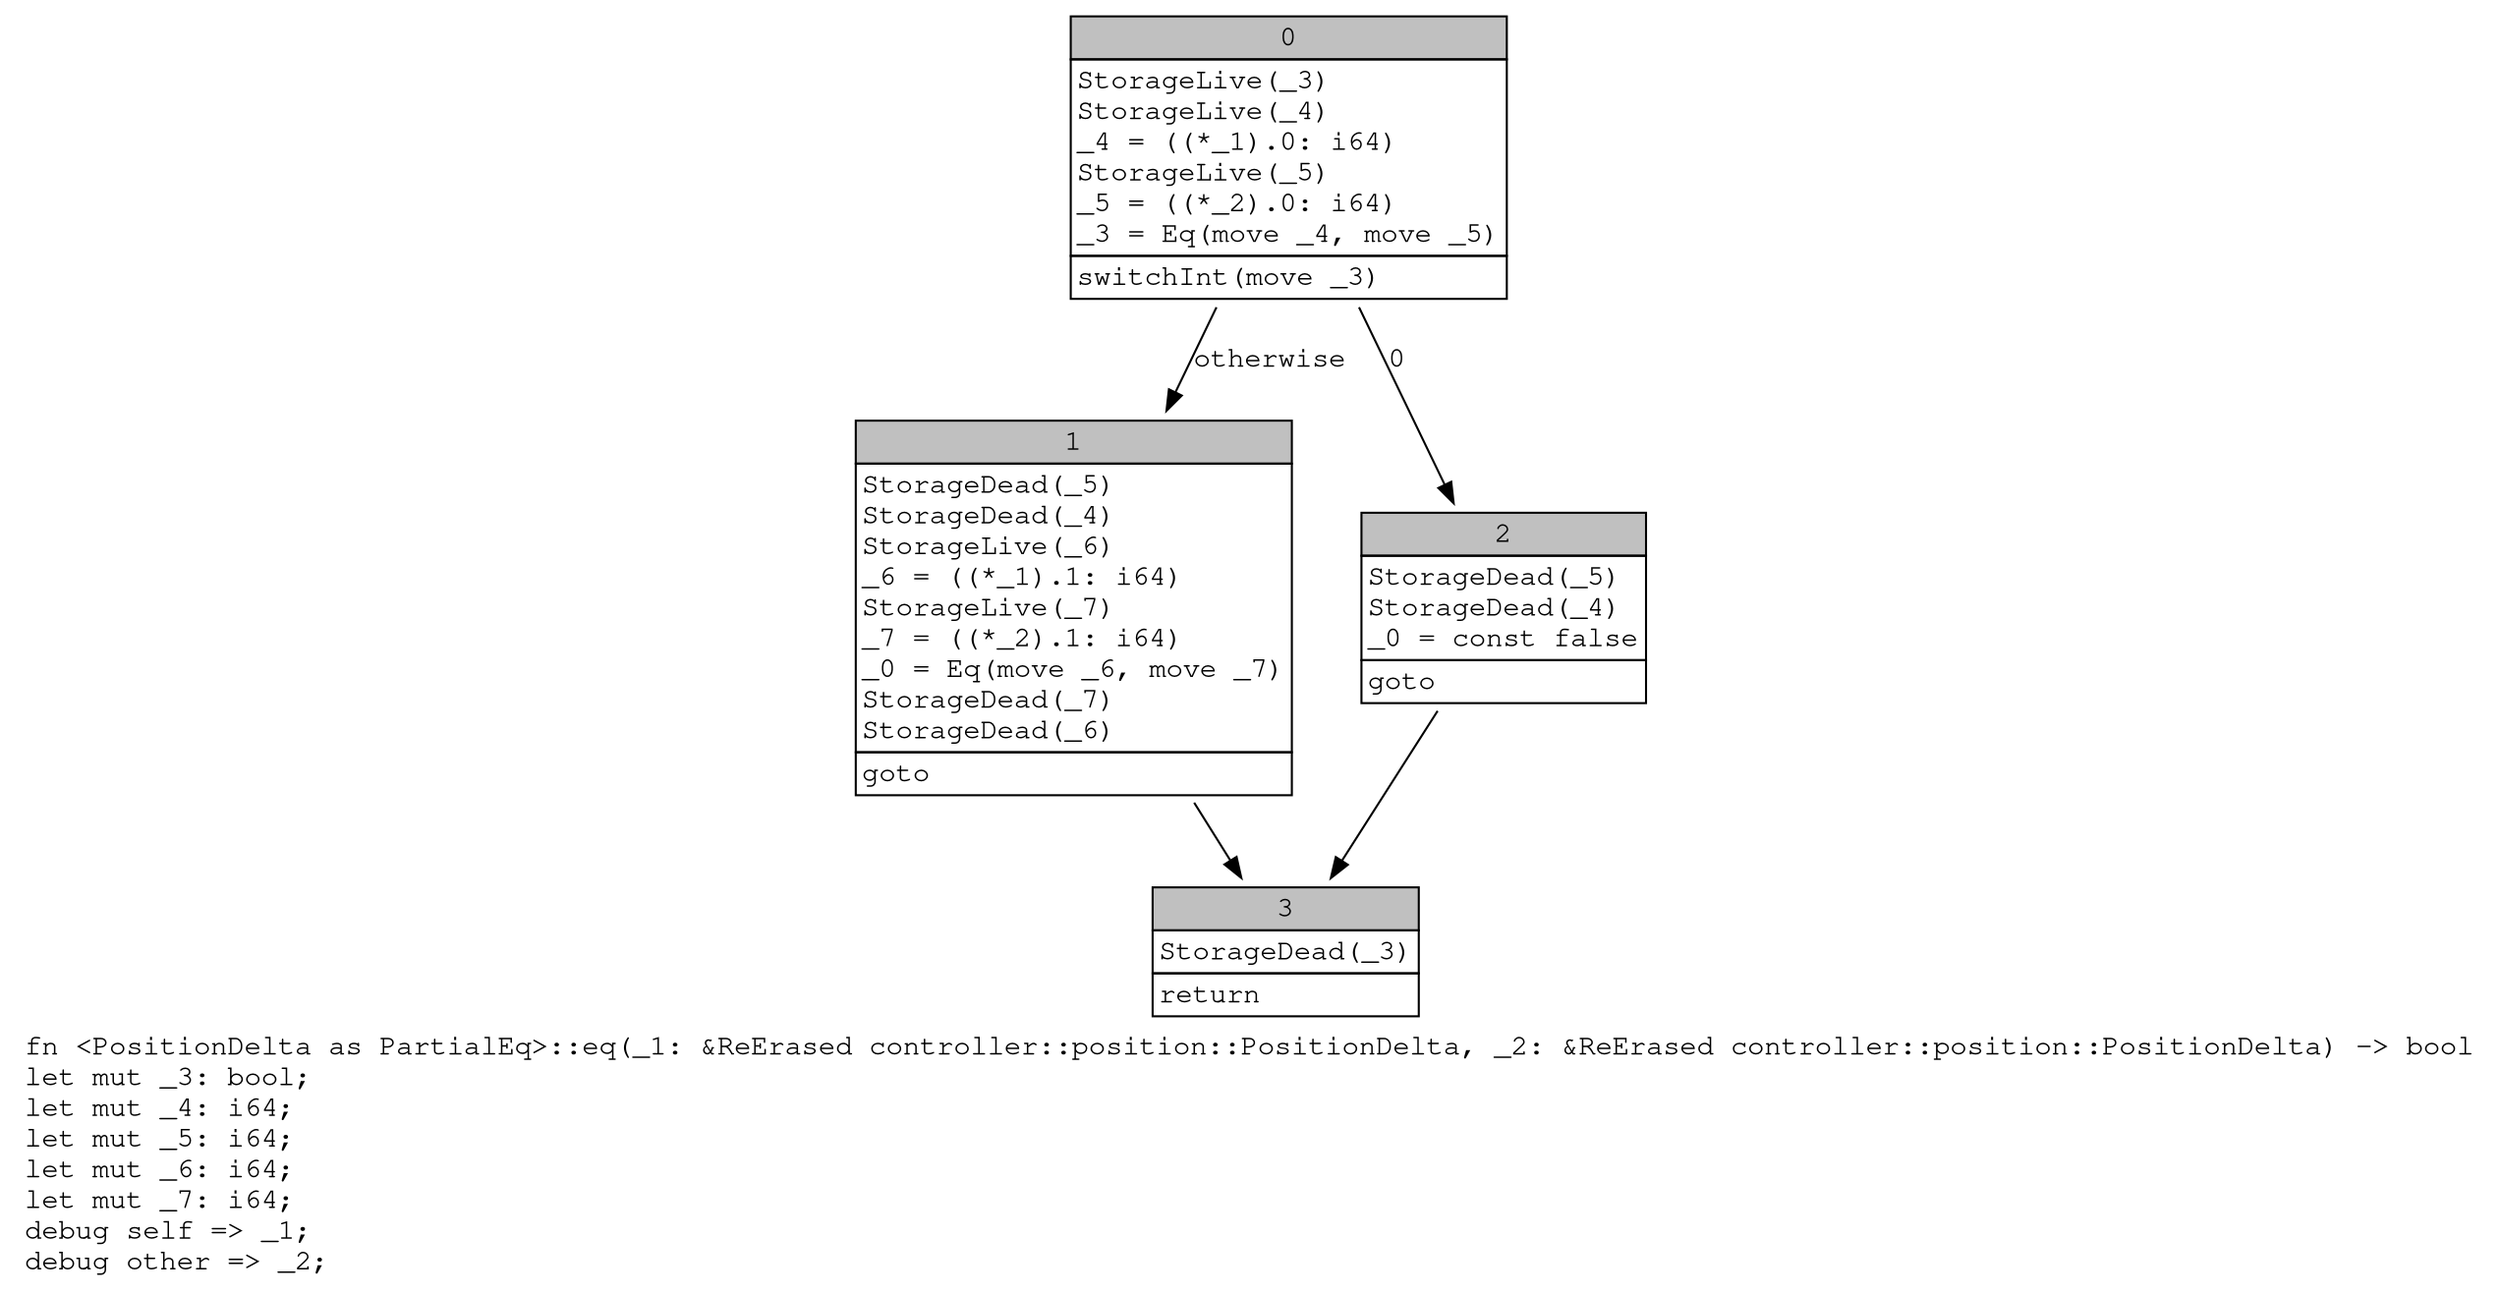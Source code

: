 digraph Mir_0_4761 {
    graph [fontname="Courier, monospace"];
    node [fontname="Courier, monospace"];
    edge [fontname="Courier, monospace"];
    label=<fn &lt;PositionDelta as PartialEq&gt;::eq(_1: &amp;ReErased controller::position::PositionDelta, _2: &amp;ReErased controller::position::PositionDelta) -&gt; bool<br align="left"/>let mut _3: bool;<br align="left"/>let mut _4: i64;<br align="left"/>let mut _5: i64;<br align="left"/>let mut _6: i64;<br align="left"/>let mut _7: i64;<br align="left"/>debug self =&gt; _1;<br align="left"/>debug other =&gt; _2;<br align="left"/>>;
    bb0__0_4761 [shape="none", label=<<table border="0" cellborder="1" cellspacing="0"><tr><td bgcolor="gray" align="center" colspan="1">0</td></tr><tr><td align="left" balign="left">StorageLive(_3)<br/>StorageLive(_4)<br/>_4 = ((*_1).0: i64)<br/>StorageLive(_5)<br/>_5 = ((*_2).0: i64)<br/>_3 = Eq(move _4, move _5)<br/></td></tr><tr><td align="left">switchInt(move _3)</td></tr></table>>];
    bb1__0_4761 [shape="none", label=<<table border="0" cellborder="1" cellspacing="0"><tr><td bgcolor="gray" align="center" colspan="1">1</td></tr><tr><td align="left" balign="left">StorageDead(_5)<br/>StorageDead(_4)<br/>StorageLive(_6)<br/>_6 = ((*_1).1: i64)<br/>StorageLive(_7)<br/>_7 = ((*_2).1: i64)<br/>_0 = Eq(move _6, move _7)<br/>StorageDead(_7)<br/>StorageDead(_6)<br/></td></tr><tr><td align="left">goto</td></tr></table>>];
    bb2__0_4761 [shape="none", label=<<table border="0" cellborder="1" cellspacing="0"><tr><td bgcolor="gray" align="center" colspan="1">2</td></tr><tr><td align="left" balign="left">StorageDead(_5)<br/>StorageDead(_4)<br/>_0 = const false<br/></td></tr><tr><td align="left">goto</td></tr></table>>];
    bb3__0_4761 [shape="none", label=<<table border="0" cellborder="1" cellspacing="0"><tr><td bgcolor="gray" align="center" colspan="1">3</td></tr><tr><td align="left" balign="left">StorageDead(_3)<br/></td></tr><tr><td align="left">return</td></tr></table>>];
    bb0__0_4761 -> bb2__0_4761 [label="0"];
    bb0__0_4761 -> bb1__0_4761 [label="otherwise"];
    bb1__0_4761 -> bb3__0_4761 [label=""];
    bb2__0_4761 -> bb3__0_4761 [label=""];
}
